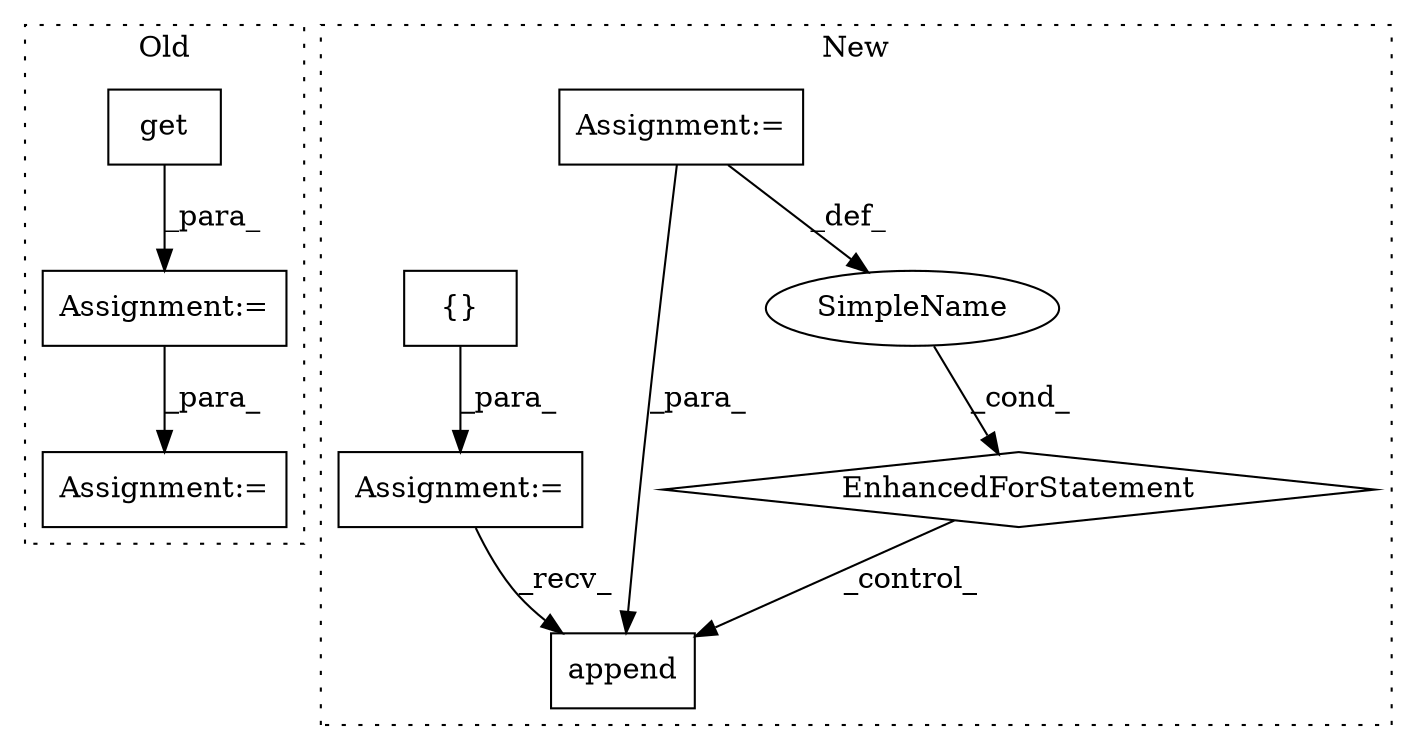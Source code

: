 digraph G {
subgraph cluster0 {
1 [label="get" a="32" s="1553,1570" l="4,1" shape="box"];
3 [label="Assignment:=" a="7" s="1590" l="1" shape="box"];
9 [label="Assignment:=" a="7" s="1545" l="1" shape="box"];
label = "Old";
style="dotted";
}
subgraph cluster1 {
2 [label="append" a="32" s="1161,1210" l="7,1" shape="box"];
4 [label="EnhancedForStatement" a="70" s="973,1057" l="53,2" shape="diamond"];
5 [label="Assignment:=" a="7" s="973,1057" l="53,2" shape="box"];
6 [label="SimpleName" a="42" s="1030" l="8" shape="ellipse"];
7 [label="{}" a="4" s="915" l="2" shape="box"];
8 [label="Assignment:=" a="7" s="891" l="1" shape="box"];
label = "New";
style="dotted";
}
1 -> 9 [label="_para_"];
4 -> 2 [label="_control_"];
5 -> 6 [label="_def_"];
5 -> 2 [label="_para_"];
6 -> 4 [label="_cond_"];
7 -> 8 [label="_para_"];
8 -> 2 [label="_recv_"];
9 -> 3 [label="_para_"];
}